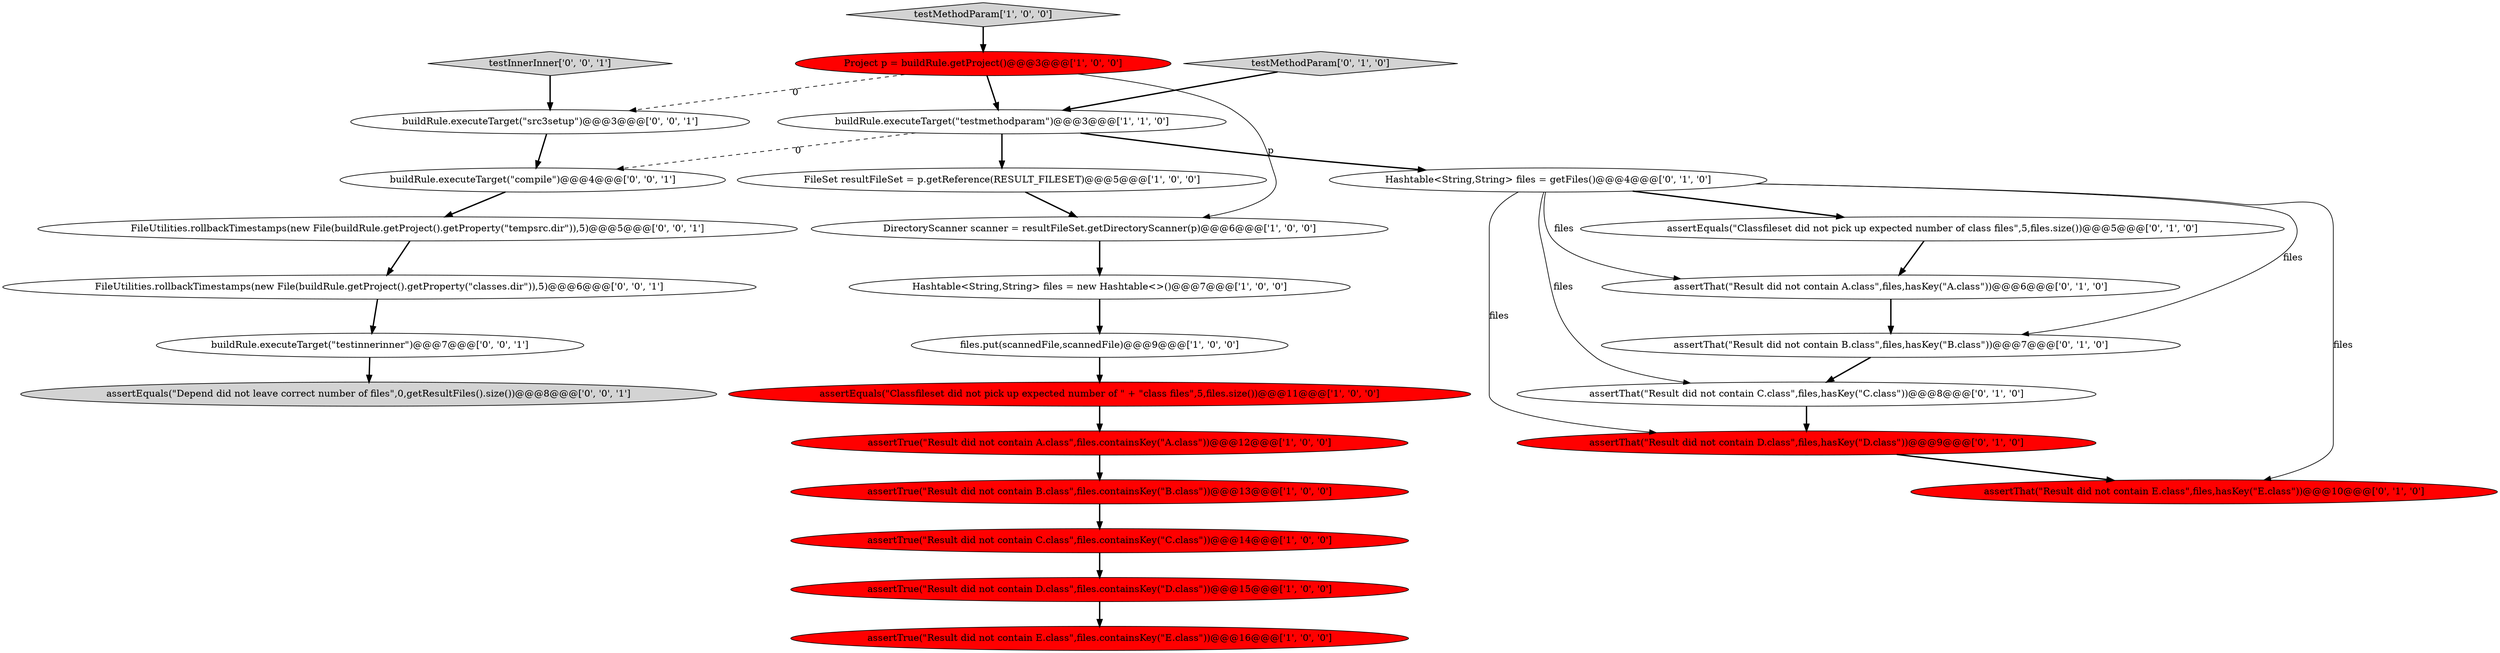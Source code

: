 digraph {
6 [style = filled, label = "testMethodParam['1', '0', '0']", fillcolor = lightgray, shape = diamond image = "AAA0AAABBB1BBB"];
5 [style = filled, label = "assertTrue(\"Result did not contain C.class\",files.containsKey(\"C.class\"))@@@14@@@['1', '0', '0']", fillcolor = red, shape = ellipse image = "AAA1AAABBB1BBB"];
11 [style = filled, label = "assertTrue(\"Result did not contain E.class\",files.containsKey(\"E.class\"))@@@16@@@['1', '0', '0']", fillcolor = red, shape = ellipse image = "AAA1AAABBB1BBB"];
9 [style = filled, label = "files.put(scannedFile,scannedFile)@@@9@@@['1', '0', '0']", fillcolor = white, shape = ellipse image = "AAA0AAABBB1BBB"];
8 [style = filled, label = "assertTrue(\"Result did not contain D.class\",files.containsKey(\"D.class\"))@@@15@@@['1', '0', '0']", fillcolor = red, shape = ellipse image = "AAA1AAABBB1BBB"];
17 [style = filled, label = "Hashtable<String,String> files = getFiles()@@@4@@@['0', '1', '0']", fillcolor = white, shape = ellipse image = "AAA0AAABBB2BBB"];
12 [style = filled, label = "assertEquals(\"Classfileset did not pick up expected number of \" + \"class files\",5,files.size())@@@11@@@['1', '0', '0']", fillcolor = red, shape = ellipse image = "AAA1AAABBB1BBB"];
27 [style = filled, label = "buildRule.executeTarget(\"src3setup\")@@@3@@@['0', '0', '1']", fillcolor = white, shape = ellipse image = "AAA0AAABBB3BBB"];
22 [style = filled, label = "FileUtilities.rollbackTimestamps(new File(buildRule.getProject().getProperty(\"tempsrc.dir\")),5)@@@5@@@['0', '0', '1']", fillcolor = white, shape = ellipse image = "AAA0AAABBB3BBB"];
21 [style = filled, label = "buildRule.executeTarget(\"compile\")@@@4@@@['0', '0', '1']", fillcolor = white, shape = ellipse image = "AAA0AAABBB3BBB"];
23 [style = filled, label = "buildRule.executeTarget(\"testinnerinner\")@@@7@@@['0', '0', '1']", fillcolor = white, shape = ellipse image = "AAA0AAABBB3BBB"];
15 [style = filled, label = "assertThat(\"Result did not contain D.class\",files,hasKey(\"D.class\"))@@@9@@@['0', '1', '0']", fillcolor = red, shape = ellipse image = "AAA1AAABBB2BBB"];
13 [style = filled, label = "assertThat(\"Result did not contain E.class\",files,hasKey(\"E.class\"))@@@10@@@['0', '1', '0']", fillcolor = red, shape = ellipse image = "AAA1AAABBB2BBB"];
0 [style = filled, label = "Hashtable<String,String> files = new Hashtable<>()@@@7@@@['1', '0', '0']", fillcolor = white, shape = ellipse image = "AAA0AAABBB1BBB"];
18 [style = filled, label = "assertThat(\"Result did not contain C.class\",files,hasKey(\"C.class\"))@@@8@@@['0', '1', '0']", fillcolor = white, shape = ellipse image = "AAA0AAABBB2BBB"];
3 [style = filled, label = "Project p = buildRule.getProject()@@@3@@@['1', '0', '0']", fillcolor = red, shape = ellipse image = "AAA1AAABBB1BBB"];
16 [style = filled, label = "assertThat(\"Result did not contain B.class\",files,hasKey(\"B.class\"))@@@7@@@['0', '1', '0']", fillcolor = white, shape = ellipse image = "AAA0AAABBB2BBB"];
7 [style = filled, label = "FileSet resultFileSet = p.getReference(RESULT_FILESET)@@@5@@@['1', '0', '0']", fillcolor = white, shape = ellipse image = "AAA0AAABBB1BBB"];
2 [style = filled, label = "assertTrue(\"Result did not contain A.class\",files.containsKey(\"A.class\"))@@@12@@@['1', '0', '0']", fillcolor = red, shape = ellipse image = "AAA1AAABBB1BBB"];
4 [style = filled, label = "assertTrue(\"Result did not contain B.class\",files.containsKey(\"B.class\"))@@@13@@@['1', '0', '0']", fillcolor = red, shape = ellipse image = "AAA1AAABBB1BBB"];
14 [style = filled, label = "assertEquals(\"Classfileset did not pick up expected number of class files\",5,files.size())@@@5@@@['0', '1', '0']", fillcolor = white, shape = ellipse image = "AAA0AAABBB2BBB"];
1 [style = filled, label = "DirectoryScanner scanner = resultFileSet.getDirectoryScanner(p)@@@6@@@['1', '0', '0']", fillcolor = white, shape = ellipse image = "AAA0AAABBB1BBB"];
19 [style = filled, label = "testMethodParam['0', '1', '0']", fillcolor = lightgray, shape = diamond image = "AAA0AAABBB2BBB"];
26 [style = filled, label = "assertEquals(\"Depend did not leave correct number of files\",0,getResultFiles().size())@@@8@@@['0', '0', '1']", fillcolor = lightgray, shape = ellipse image = "AAA0AAABBB3BBB"];
10 [style = filled, label = "buildRule.executeTarget(\"testmethodparam\")@@@3@@@['1', '1', '0']", fillcolor = white, shape = ellipse image = "AAA0AAABBB1BBB"];
24 [style = filled, label = "testInnerInner['0', '0', '1']", fillcolor = lightgray, shape = diamond image = "AAA0AAABBB3BBB"];
25 [style = filled, label = "FileUtilities.rollbackTimestamps(new File(buildRule.getProject().getProperty(\"classes.dir\")),5)@@@6@@@['0', '0', '1']", fillcolor = white, shape = ellipse image = "AAA0AAABBB3BBB"];
20 [style = filled, label = "assertThat(\"Result did not contain A.class\",files,hasKey(\"A.class\"))@@@6@@@['0', '1', '0']", fillcolor = white, shape = ellipse image = "AAA0AAABBB2BBB"];
6->3 [style = bold, label=""];
5->8 [style = bold, label=""];
22->25 [style = bold, label=""];
17->16 [style = solid, label="files"];
0->9 [style = bold, label=""];
15->13 [style = bold, label=""];
16->18 [style = bold, label=""];
7->1 [style = bold, label=""];
17->15 [style = solid, label="files"];
10->21 [style = dashed, label="0"];
25->23 [style = bold, label=""];
17->20 [style = solid, label="files"];
3->27 [style = dashed, label="0"];
17->13 [style = solid, label="files"];
18->15 [style = bold, label=""];
23->26 [style = bold, label=""];
19->10 [style = bold, label=""];
17->18 [style = solid, label="files"];
10->17 [style = bold, label=""];
1->0 [style = bold, label=""];
2->4 [style = bold, label=""];
10->7 [style = bold, label=""];
3->10 [style = bold, label=""];
12->2 [style = bold, label=""];
20->16 [style = bold, label=""];
17->14 [style = bold, label=""];
21->22 [style = bold, label=""];
9->12 [style = bold, label=""];
3->1 [style = solid, label="p"];
8->11 [style = bold, label=""];
27->21 [style = bold, label=""];
4->5 [style = bold, label=""];
24->27 [style = bold, label=""];
14->20 [style = bold, label=""];
}

